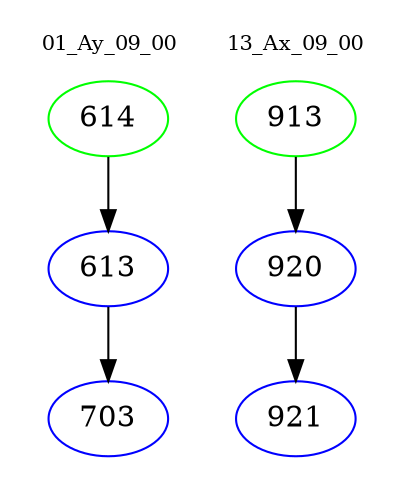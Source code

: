 digraph{
subgraph cluster_0 {
color = white
label = "01_Ay_09_00";
fontsize=10;
T0_614 [label="614", color="green"]
T0_614 -> T0_613 [color="black"]
T0_613 [label="613", color="blue"]
T0_613 -> T0_703 [color="black"]
T0_703 [label="703", color="blue"]
}
subgraph cluster_1 {
color = white
label = "13_Ax_09_00";
fontsize=10;
T1_913 [label="913", color="green"]
T1_913 -> T1_920 [color="black"]
T1_920 [label="920", color="blue"]
T1_920 -> T1_921 [color="black"]
T1_921 [label="921", color="blue"]
}
}
